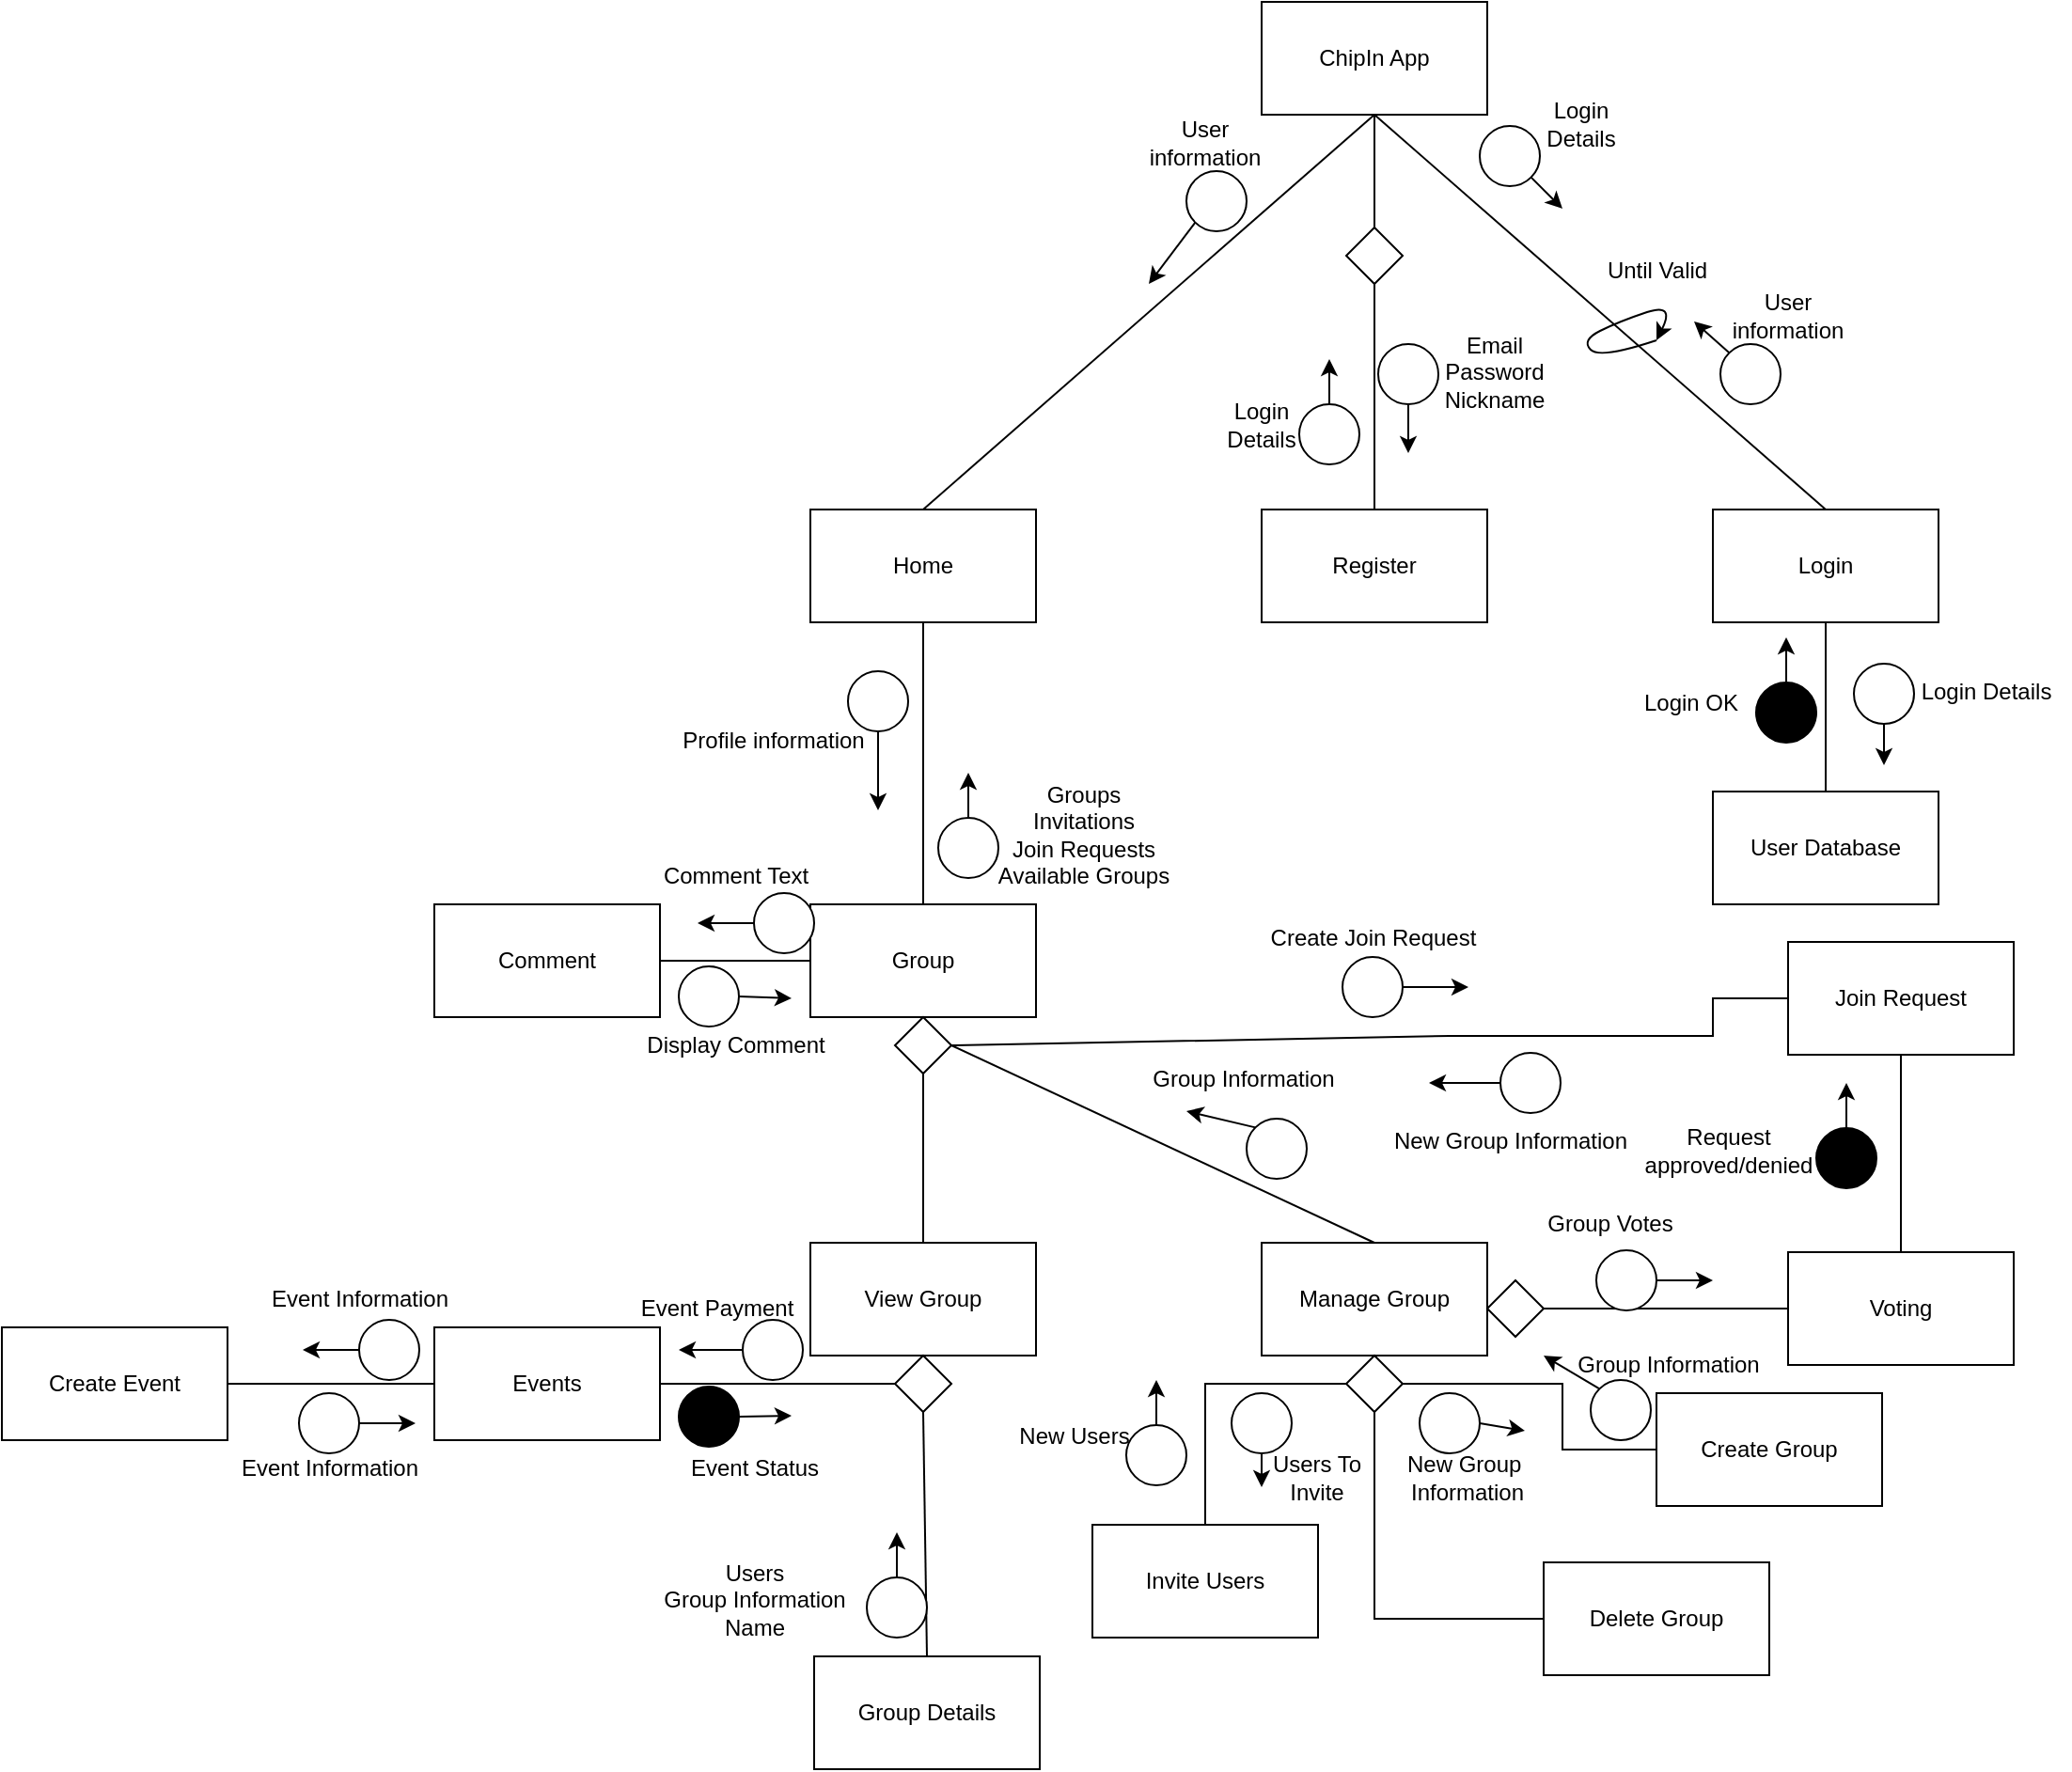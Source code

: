 <mxfile version="26.2.2">
  <diagram id="C5RBs43oDa-KdzZeNtuy" name="Page-1">
    <mxGraphModel dx="1671" dy="484" grid="1" gridSize="10" guides="1" tooltips="1" connect="1" arrows="1" fold="1" page="1" pageScale="1" pageWidth="827" pageHeight="1169" math="0" shadow="0">
      <root>
        <mxCell id="WIyWlLk6GJQsqaUBKTNV-0" />
        <mxCell id="WIyWlLk6GJQsqaUBKTNV-1" parent="WIyWlLk6GJQsqaUBKTNV-0" />
        <mxCell id="tvfoHct5TQzf9wkFo4pA-1" value="ChipIn App" style="rounded=0;whiteSpace=wrap;html=1;" parent="WIyWlLk6GJQsqaUBKTNV-1" vertex="1">
          <mxGeometry x="320" y="40" width="120" height="60" as="geometry" />
        </mxCell>
        <mxCell id="tvfoHct5TQzf9wkFo4pA-3" value="Home" style="rounded=0;whiteSpace=wrap;html=1;" parent="WIyWlLk6GJQsqaUBKTNV-1" vertex="1">
          <mxGeometry x="80" y="310" width="120" height="60" as="geometry" />
        </mxCell>
        <mxCell id="tvfoHct5TQzf9wkFo4pA-4" value="Login" style="rounded=0;whiteSpace=wrap;html=1;" parent="WIyWlLk6GJQsqaUBKTNV-1" vertex="1">
          <mxGeometry x="560" y="310" width="120" height="60" as="geometry" />
        </mxCell>
        <mxCell id="tvfoHct5TQzf9wkFo4pA-8" value="" style="endArrow=none;html=1;rounded=0;entryX=0.5;entryY=1;entryDx=0;entryDy=0;exitX=0.5;exitY=0;exitDx=0;exitDy=0;" parent="WIyWlLk6GJQsqaUBKTNV-1" source="tvfoHct5TQzf9wkFo4pA-30" target="tvfoHct5TQzf9wkFo4pA-1" edge="1">
          <mxGeometry width="50" height="50" relative="1" as="geometry">
            <mxPoint x="350" y="350" as="sourcePoint" />
            <mxPoint x="380.0" y="130" as="targetPoint" />
          </mxGeometry>
        </mxCell>
        <mxCell id="tvfoHct5TQzf9wkFo4pA-9" value="" style="endArrow=none;html=1;rounded=0;exitX=0.5;exitY=0;exitDx=0;exitDy=0;entryX=0.5;entryY=1;entryDx=0;entryDy=0;" parent="WIyWlLk6GJQsqaUBKTNV-1" source="tvfoHct5TQzf9wkFo4pA-3" target="tvfoHct5TQzf9wkFo4pA-1" edge="1">
          <mxGeometry width="50" height="50" relative="1" as="geometry">
            <mxPoint x="320" y="160" as="sourcePoint" />
            <mxPoint x="365.0" y="115" as="targetPoint" />
          </mxGeometry>
        </mxCell>
        <mxCell id="tvfoHct5TQzf9wkFo4pA-11" value="" style="endArrow=none;html=1;rounded=0;exitX=0.5;exitY=0;exitDx=0;exitDy=0;" parent="WIyWlLk6GJQsqaUBKTNV-1" source="tvfoHct5TQzf9wkFo4pA-4" edge="1">
          <mxGeometry width="50" height="50" relative="1" as="geometry">
            <mxPoint x="350" y="220" as="sourcePoint" />
            <mxPoint x="380" y="100" as="targetPoint" />
          </mxGeometry>
        </mxCell>
        <mxCell id="tvfoHct5TQzf9wkFo4pA-13" value="" style="shape=flexArrow;endArrow=classic;html=1;rounded=0;" parent="WIyWlLk6GJQsqaUBKTNV-1" target="tvfoHct5TQzf9wkFo4pA-2" edge="1">
          <mxGeometry width="50" height="50" relative="1" as="geometry">
            <mxPoint x="350" y="350" as="sourcePoint" />
            <mxPoint x="400" y="300" as="targetPoint" />
          </mxGeometry>
        </mxCell>
        <mxCell id="tvfoHct5TQzf9wkFo4pA-2" value="Register" style="rounded=0;whiteSpace=wrap;html=1;" parent="WIyWlLk6GJQsqaUBKTNV-1" vertex="1">
          <mxGeometry x="320" y="310" width="120" height="60" as="geometry" />
        </mxCell>
        <mxCell id="tvfoHct5TQzf9wkFo4pA-15" value="Login Details" style="text;html=1;align=center;verticalAlign=middle;whiteSpace=wrap;rounded=0;" parent="WIyWlLk6GJQsqaUBKTNV-1" vertex="1">
          <mxGeometry x="460" y="90" width="60" height="30" as="geometry" />
        </mxCell>
        <mxCell id="tvfoHct5TQzf9wkFo4pA-18" value="User information" style="text;html=1;align=center;verticalAlign=middle;whiteSpace=wrap;rounded=0;" parent="WIyWlLk6GJQsqaUBKTNV-1" vertex="1">
          <mxGeometry x="570" y="192" width="60" height="30" as="geometry" />
        </mxCell>
        <mxCell id="tvfoHct5TQzf9wkFo4pA-23" value="Email&lt;div&gt;Password&lt;/div&gt;&lt;div&gt;Nickname&lt;/div&gt;" style="text;html=1;align=center;verticalAlign=middle;whiteSpace=wrap;rounded=0;" parent="WIyWlLk6GJQsqaUBKTNV-1" vertex="1">
          <mxGeometry x="414" y="222" width="60" height="30" as="geometry" />
        </mxCell>
        <mxCell id="tvfoHct5TQzf9wkFo4pA-27" value="Login Details" style="text;html=1;align=center;verticalAlign=middle;whiteSpace=wrap;rounded=0;" parent="WIyWlLk6GJQsqaUBKTNV-1" vertex="1">
          <mxGeometry x="290" y="250" width="60" height="30" as="geometry" />
        </mxCell>
        <mxCell id="tvfoHct5TQzf9wkFo4pA-31" value="" style="endArrow=none;html=1;rounded=0;entryX=0.5;entryY=1;entryDx=0;entryDy=0;exitX=0.5;exitY=0;exitDx=0;exitDy=0;" parent="WIyWlLk6GJQsqaUBKTNV-1" source="tvfoHct5TQzf9wkFo4pA-2" target="tvfoHct5TQzf9wkFo4pA-30" edge="1">
          <mxGeometry width="50" height="50" relative="1" as="geometry">
            <mxPoint x="380" y="310" as="sourcePoint" />
            <mxPoint x="380" y="130" as="targetPoint" />
          </mxGeometry>
        </mxCell>
        <mxCell id="tvfoHct5TQzf9wkFo4pA-30" value="" style="rhombus;whiteSpace=wrap;html=1;" parent="WIyWlLk6GJQsqaUBKTNV-1" vertex="1">
          <mxGeometry x="365" y="160" width="30" height="30" as="geometry" />
        </mxCell>
        <mxCell id="tvfoHct5TQzf9wkFo4pA-38" value="User information" style="text;html=1;align=center;verticalAlign=middle;whiteSpace=wrap;rounded=0;" parent="WIyWlLk6GJQsqaUBKTNV-1" vertex="1">
          <mxGeometry x="260" y="100" width="60" height="30" as="geometry" />
        </mxCell>
        <mxCell id="tvfoHct5TQzf9wkFo4pA-44" value="Group" style="rounded=0;whiteSpace=wrap;html=1;" parent="WIyWlLk6GJQsqaUBKTNV-1" vertex="1">
          <mxGeometry x="80" y="520" width="120" height="60" as="geometry" />
        </mxCell>
        <mxCell id="tvfoHct5TQzf9wkFo4pA-45" value="" style="endArrow=none;html=1;rounded=0;entryX=0.5;entryY=1;entryDx=0;entryDy=0;exitX=0.5;exitY=0;exitDx=0;exitDy=0;" parent="WIyWlLk6GJQsqaUBKTNV-1" source="tvfoHct5TQzf9wkFo4pA-44" target="tvfoHct5TQzf9wkFo4pA-3" edge="1">
          <mxGeometry width="50" height="50" relative="1" as="geometry">
            <mxPoint x="150" y="450" as="sourcePoint" />
            <mxPoint x="200" y="400" as="targetPoint" />
          </mxGeometry>
        </mxCell>
        <mxCell id="tvfoHct5TQzf9wkFo4pA-48" value="" style="rhombus;whiteSpace=wrap;html=1;" parent="WIyWlLk6GJQsqaUBKTNV-1" vertex="1">
          <mxGeometry x="125" y="580" width="30" height="30" as="geometry" />
        </mxCell>
        <mxCell id="tvfoHct5TQzf9wkFo4pA-50" value="View Group" style="rounded=0;whiteSpace=wrap;html=1;" parent="WIyWlLk6GJQsqaUBKTNV-1" vertex="1">
          <mxGeometry x="80" y="700" width="120" height="60" as="geometry" />
        </mxCell>
        <mxCell id="tvfoHct5TQzf9wkFo4pA-51" value="Manage Group" style="rounded=0;whiteSpace=wrap;html=1;" parent="WIyWlLk6GJQsqaUBKTNV-1" vertex="1">
          <mxGeometry x="320" y="700" width="120" height="60" as="geometry" />
        </mxCell>
        <mxCell id="tvfoHct5TQzf9wkFo4pA-54" value="" style="endArrow=none;html=1;rounded=0;exitX=0.5;exitY=0;exitDx=0;exitDy=0;entryX=0.5;entryY=1;entryDx=0;entryDy=0;" parent="WIyWlLk6GJQsqaUBKTNV-1" source="tvfoHct5TQzf9wkFo4pA-50" target="tvfoHct5TQzf9wkFo4pA-48" edge="1">
          <mxGeometry width="50" height="50" relative="1" as="geometry">
            <mxPoint x="140" y="640" as="sourcePoint" />
            <mxPoint x="190" y="590" as="targetPoint" />
          </mxGeometry>
        </mxCell>
        <mxCell id="tvfoHct5TQzf9wkFo4pA-55" value="" style="endArrow=none;html=1;rounded=0;entryX=1;entryY=0.5;entryDx=0;entryDy=0;exitX=0.5;exitY=0;exitDx=0;exitDy=0;" parent="WIyWlLk6GJQsqaUBKTNV-1" source="tvfoHct5TQzf9wkFo4pA-51" target="tvfoHct5TQzf9wkFo4pA-48" edge="1">
          <mxGeometry width="50" height="50" relative="1" as="geometry">
            <mxPoint x="140" y="640" as="sourcePoint" />
            <mxPoint x="190" y="590" as="targetPoint" />
          </mxGeometry>
        </mxCell>
        <mxCell id="tvfoHct5TQzf9wkFo4pA-57" value="Groups&lt;div&gt;Invitations&lt;/div&gt;&lt;div&gt;Join Requests&lt;/div&gt;&lt;div&gt;Available Groups&lt;/div&gt;" style="text;html=1;align=center;verticalAlign=middle;resizable=0;points=[];autosize=1;strokeColor=none;fillColor=none;" parent="WIyWlLk6GJQsqaUBKTNV-1" vertex="1">
          <mxGeometry x="170" y="448" width="110" height="70" as="geometry" />
        </mxCell>
        <mxCell id="tvfoHct5TQzf9wkFo4pA-62" value="Create Group" style="rounded=0;whiteSpace=wrap;html=1;" parent="WIyWlLk6GJQsqaUBKTNV-1" vertex="1">
          <mxGeometry x="530" y="780" width="120" height="60" as="geometry" />
        </mxCell>
        <mxCell id="tvfoHct5TQzf9wkFo4pA-63" value="Delete Group" style="rounded=0;whiteSpace=wrap;html=1;" parent="WIyWlLk6GJQsqaUBKTNV-1" vertex="1">
          <mxGeometry x="470" y="870" width="120" height="60" as="geometry" />
        </mxCell>
        <mxCell id="tvfoHct5TQzf9wkFo4pA-64" value="Invite Users" style="rounded=0;whiteSpace=wrap;html=1;" parent="WIyWlLk6GJQsqaUBKTNV-1" vertex="1">
          <mxGeometry x="230" y="850" width="120" height="60" as="geometry" />
        </mxCell>
        <mxCell id="tvfoHct5TQzf9wkFo4pA-65" value="Comment" style="rounded=0;whiteSpace=wrap;html=1;" parent="WIyWlLk6GJQsqaUBKTNV-1" vertex="1">
          <mxGeometry x="-120" y="520" width="120" height="60" as="geometry" />
        </mxCell>
        <mxCell id="tvfoHct5TQzf9wkFo4pA-68" value="Voting" style="rounded=0;whiteSpace=wrap;html=1;" parent="WIyWlLk6GJQsqaUBKTNV-1" vertex="1">
          <mxGeometry x="600" y="705" width="120" height="60" as="geometry" />
        </mxCell>
        <mxCell id="tvfoHct5TQzf9wkFo4pA-69" value="Group Details" style="rounded=0;whiteSpace=wrap;html=1;" parent="WIyWlLk6GJQsqaUBKTNV-1" vertex="1">
          <mxGeometry x="82" y="920" width="120" height="60" as="geometry" />
        </mxCell>
        <mxCell id="tvfoHct5TQzf9wkFo4pA-70" value="Events" style="rounded=0;whiteSpace=wrap;html=1;" parent="WIyWlLk6GJQsqaUBKTNV-1" vertex="1">
          <mxGeometry x="-120" y="745" width="120" height="60" as="geometry" />
        </mxCell>
        <mxCell id="Fek2azRSV1eUyivH0pc1-0" value="" style="endArrow=none;html=1;rounded=0;exitX=1;exitY=0.5;exitDx=0;exitDy=0;entryX=0;entryY=0.5;entryDx=0;entryDy=0;" parent="WIyWlLk6GJQsqaUBKTNV-1" source="tvfoHct5TQzf9wkFo4pA-48" target="zTGe3XEV8bqe7cWvtpCv-4" edge="1">
          <mxGeometry width="50" height="50" relative="1" as="geometry">
            <mxPoint x="300" y="630" as="sourcePoint" />
            <mxPoint x="320" y="595.0" as="targetPoint" />
            <Array as="points">
              <mxPoint x="420" y="590" />
              <mxPoint x="560" y="590" />
              <mxPoint x="560" y="570" />
            </Array>
          </mxGeometry>
        </mxCell>
        <mxCell id="Fek2azRSV1eUyivH0pc1-2" value="" style="rhombus;whiteSpace=wrap;html=1;" parent="WIyWlLk6GJQsqaUBKTNV-1" vertex="1">
          <mxGeometry x="125" y="760" width="30" height="30" as="geometry" />
        </mxCell>
        <mxCell id="Fek2azRSV1eUyivH0pc1-3" value="" style="endArrow=none;html=1;rounded=0;exitX=0;exitY=0.5;exitDx=0;exitDy=0;entryX=1;entryY=0.5;entryDx=0;entryDy=0;" parent="WIyWlLk6GJQsqaUBKTNV-1" source="Fek2azRSV1eUyivH0pc1-2" target="tvfoHct5TQzf9wkFo4pA-70" edge="1">
          <mxGeometry width="50" height="50" relative="1" as="geometry">
            <mxPoint x="190" y="780" as="sourcePoint" />
            <mxPoint x="240" y="730" as="targetPoint" />
          </mxGeometry>
        </mxCell>
        <mxCell id="Fek2azRSV1eUyivH0pc1-4" value="" style="endArrow=none;html=1;rounded=0;exitX=0.5;exitY=1;exitDx=0;exitDy=0;entryX=0.5;entryY=0;entryDx=0;entryDy=0;" parent="WIyWlLk6GJQsqaUBKTNV-1" source="Fek2azRSV1eUyivH0pc1-2" target="tvfoHct5TQzf9wkFo4pA-69" edge="1">
          <mxGeometry width="50" height="50" relative="1" as="geometry">
            <mxPoint x="330" y="820" as="sourcePoint" />
            <mxPoint x="380" y="770" as="targetPoint" />
          </mxGeometry>
        </mxCell>
        <mxCell id="Fek2azRSV1eUyivH0pc1-5" value="" style="rhombus;whiteSpace=wrap;html=1;" parent="WIyWlLk6GJQsqaUBKTNV-1" vertex="1">
          <mxGeometry x="365" y="760" width="30" height="30" as="geometry" />
        </mxCell>
        <mxCell id="Fek2azRSV1eUyivH0pc1-6" value="" style="endArrow=none;html=1;rounded=0;exitX=1;exitY=0.5;exitDx=0;exitDy=0;entryX=0;entryY=0.5;entryDx=0;entryDy=0;" parent="WIyWlLk6GJQsqaUBKTNV-1" source="Fek2azRSV1eUyivH0pc1-5" target="tvfoHct5TQzf9wkFo4pA-62" edge="1">
          <mxGeometry width="50" height="50" relative="1" as="geometry">
            <mxPoint x="330" y="800" as="sourcePoint" />
            <mxPoint x="380" y="750" as="targetPoint" />
            <Array as="points">
              <mxPoint x="480" y="775" />
              <mxPoint x="480" y="810" />
            </Array>
          </mxGeometry>
        </mxCell>
        <mxCell id="zTGe3XEV8bqe7cWvtpCv-0" value="" style="rhombus;whiteSpace=wrap;html=1;" parent="WIyWlLk6GJQsqaUBKTNV-1" vertex="1">
          <mxGeometry x="440" y="720" width="30" height="30" as="geometry" />
        </mxCell>
        <mxCell id="zTGe3XEV8bqe7cWvtpCv-1" value="" style="endArrow=none;html=1;rounded=0;entryX=0;entryY=0.5;entryDx=0;entryDy=0;exitX=1;exitY=0.5;exitDx=0;exitDy=0;" parent="WIyWlLk6GJQsqaUBKTNV-1" source="zTGe3XEV8bqe7cWvtpCv-0" target="tvfoHct5TQzf9wkFo4pA-68" edge="1">
          <mxGeometry width="50" height="50" relative="1" as="geometry">
            <mxPoint x="440" y="790" as="sourcePoint" />
            <mxPoint x="490" y="740" as="targetPoint" />
          </mxGeometry>
        </mxCell>
        <mxCell id="zTGe3XEV8bqe7cWvtpCv-2" value="" style="endArrow=none;html=1;rounded=0;exitX=0.5;exitY=1;exitDx=0;exitDy=0;entryX=0;entryY=0.5;entryDx=0;entryDy=0;" parent="WIyWlLk6GJQsqaUBKTNV-1" source="Fek2azRSV1eUyivH0pc1-5" target="tvfoHct5TQzf9wkFo4pA-63" edge="1">
          <mxGeometry width="50" height="50" relative="1" as="geometry">
            <mxPoint x="430" y="870" as="sourcePoint" />
            <mxPoint x="480" y="820" as="targetPoint" />
            <Array as="points">
              <mxPoint x="380" y="830" />
              <mxPoint x="380" y="900" />
              <mxPoint x="450" y="900" />
            </Array>
          </mxGeometry>
        </mxCell>
        <mxCell id="zTGe3XEV8bqe7cWvtpCv-3" value="" style="endArrow=none;html=1;rounded=0;exitX=0.5;exitY=0;exitDx=0;exitDy=0;entryX=0;entryY=0.5;entryDx=0;entryDy=0;" parent="WIyWlLk6GJQsqaUBKTNV-1" source="tvfoHct5TQzf9wkFo4pA-64" target="Fek2azRSV1eUyivH0pc1-5" edge="1">
          <mxGeometry width="50" height="50" relative="1" as="geometry">
            <mxPoint x="430" y="870" as="sourcePoint" />
            <mxPoint x="480" y="820" as="targetPoint" />
            <Array as="points">
              <mxPoint x="290" y="775" />
            </Array>
          </mxGeometry>
        </mxCell>
        <mxCell id="zTGe3XEV8bqe7cWvtpCv-4" value="Join Request" style="rounded=0;whiteSpace=wrap;html=1;" parent="WIyWlLk6GJQsqaUBKTNV-1" vertex="1">
          <mxGeometry x="600" y="540" width="120" height="60" as="geometry" />
        </mxCell>
        <mxCell id="zTGe3XEV8bqe7cWvtpCv-6" value="" style="endArrow=none;html=1;rounded=0;exitX=0.5;exitY=0;exitDx=0;exitDy=0;entryX=0.5;entryY=1;entryDx=0;entryDy=0;" parent="WIyWlLk6GJQsqaUBKTNV-1" source="tvfoHct5TQzf9wkFo4pA-68" target="zTGe3XEV8bqe7cWvtpCv-4" edge="1">
          <mxGeometry width="50" height="50" relative="1" as="geometry">
            <mxPoint x="450" y="690" as="sourcePoint" />
            <mxPoint x="500" y="640" as="targetPoint" />
          </mxGeometry>
        </mxCell>
        <mxCell id="cRhvftX6fYiywen2YFgO-2" value="Profile information" style="text;html=1;align=center;verticalAlign=middle;resizable=0;points=[];autosize=1;strokeColor=none;fillColor=none;" parent="WIyWlLk6GJQsqaUBKTNV-1" vertex="1">
          <mxGeometry y="418" width="120" height="30" as="geometry" />
        </mxCell>
        <mxCell id="cRhvftX6fYiywen2YFgO-3" value="" style="curved=1;endArrow=classic;html=1;rounded=0;" parent="WIyWlLk6GJQsqaUBKTNV-1" edge="1">
          <mxGeometry width="50" height="50" relative="1" as="geometry">
            <mxPoint x="530" y="220" as="sourcePoint" />
            <mxPoint x="530" y="220" as="targetPoint" />
            <Array as="points">
              <mxPoint x="500" y="230" />
              <mxPoint x="490" y="220" />
              <mxPoint x="510" y="210" />
              <mxPoint x="540" y="200" />
            </Array>
          </mxGeometry>
        </mxCell>
        <mxCell id="cRhvftX6fYiywen2YFgO-4" value="Until Valid" style="text;html=1;align=center;verticalAlign=middle;resizable=0;points=[];autosize=1;strokeColor=none;fillColor=none;" parent="WIyWlLk6GJQsqaUBKTNV-1" vertex="1">
          <mxGeometry x="490" y="168" width="80" height="30" as="geometry" />
        </mxCell>
        <mxCell id="cRhvftX6fYiywen2YFgO-5" value="User Database" style="rounded=0;whiteSpace=wrap;html=1;" parent="WIyWlLk6GJQsqaUBKTNV-1" vertex="1">
          <mxGeometry x="560" y="460" width="120" height="60" as="geometry" />
        </mxCell>
        <mxCell id="cRhvftX6fYiywen2YFgO-6" value="" style="endArrow=none;html=1;rounded=0;entryX=0.5;entryY=1;entryDx=0;entryDy=0;exitX=0.5;exitY=0;exitDx=0;exitDy=0;" parent="WIyWlLk6GJQsqaUBKTNV-1" source="cRhvftX6fYiywen2YFgO-5" target="tvfoHct5TQzf9wkFo4pA-4" edge="1">
          <mxGeometry width="50" height="50" relative="1" as="geometry">
            <mxPoint x="580" y="440" as="sourcePoint" />
            <mxPoint x="630" y="390" as="targetPoint" />
          </mxGeometry>
        </mxCell>
        <mxCell id="cRhvftX6fYiywen2YFgO-10" value="Login OK" style="text;html=1;align=center;verticalAlign=middle;resizable=0;points=[];autosize=1;strokeColor=none;fillColor=none;" parent="WIyWlLk6GJQsqaUBKTNV-1" vertex="1">
          <mxGeometry x="513" y="398" width="70" height="30" as="geometry" />
        </mxCell>
        <mxCell id="wSR95HBqM4Fof1jPr27w-0" value="" style="endArrow=none;html=1;rounded=0;exitX=1;exitY=0.5;exitDx=0;exitDy=0;entryX=0;entryY=0.5;entryDx=0;entryDy=0;" edge="1" parent="WIyWlLk6GJQsqaUBKTNV-1" source="tvfoHct5TQzf9wkFo4pA-65" target="tvfoHct5TQzf9wkFo4pA-44">
          <mxGeometry width="50" height="50" relative="1" as="geometry">
            <mxPoint x="230" y="650" as="sourcePoint" />
            <mxPoint x="280" y="600" as="targetPoint" />
          </mxGeometry>
        </mxCell>
        <mxCell id="wSR95HBqM4Fof1jPr27w-2" value="Comment Text" style="text;html=1;align=center;verticalAlign=middle;resizable=0;points=[];autosize=1;strokeColor=none;fillColor=none;" vertex="1" parent="WIyWlLk6GJQsqaUBKTNV-1">
          <mxGeometry x="-10" y="490" width="100" height="30" as="geometry" />
        </mxCell>
        <mxCell id="wSR95HBqM4Fof1jPr27w-4" value="Display Comment" style="text;html=1;align=center;verticalAlign=middle;resizable=0;points=[];autosize=1;strokeColor=none;fillColor=none;" vertex="1" parent="WIyWlLk6GJQsqaUBKTNV-1">
          <mxGeometry x="-20" y="580" width="120" height="30" as="geometry" />
        </mxCell>
        <mxCell id="wSR95HBqM4Fof1jPr27w-19" value="Group Votes" style="text;html=1;align=center;verticalAlign=middle;resizable=0;points=[];autosize=1;strokeColor=none;fillColor=none;" vertex="1" parent="WIyWlLk6GJQsqaUBKTNV-1">
          <mxGeometry x="460" y="675" width="90" height="30" as="geometry" />
        </mxCell>
        <mxCell id="wSR95HBqM4Fof1jPr27w-21" value="Request&lt;div&gt;approved/denied&lt;/div&gt;" style="text;html=1;align=center;verticalAlign=middle;resizable=0;points=[];autosize=1;strokeColor=none;fillColor=none;" vertex="1" parent="WIyWlLk6GJQsqaUBKTNV-1">
          <mxGeometry x="513" y="631" width="110" height="40" as="geometry" />
        </mxCell>
        <mxCell id="wSR95HBqM4Fof1jPr27w-49" value="" style="ellipse;whiteSpace=wrap;html=1;aspect=fixed;" vertex="1" parent="WIyWlLk6GJQsqaUBKTNV-1">
          <mxGeometry x="635" y="392" width="32" height="32" as="geometry" />
        </mxCell>
        <mxCell id="wSR95HBqM4Fof1jPr27w-50" value="" style="endArrow=classic;html=1;rounded=0;exitX=0.5;exitY=1;exitDx=0;exitDy=0;" edge="1" parent="WIyWlLk6GJQsqaUBKTNV-1" source="wSR95HBqM4Fof1jPr27w-49">
          <mxGeometry width="50" height="50" relative="1" as="geometry">
            <mxPoint x="651" y="426" as="sourcePoint" />
            <mxPoint x="651" y="446" as="targetPoint" />
          </mxGeometry>
        </mxCell>
        <mxCell id="wSR95HBqM4Fof1jPr27w-51" value="Login Details" style="text;html=1;align=center;verticalAlign=middle;resizable=0;points=[];autosize=1;strokeColor=none;fillColor=none;" vertex="1" parent="WIyWlLk6GJQsqaUBKTNV-1">
          <mxGeometry x="660" y="392" width="90" height="30" as="geometry" />
        </mxCell>
        <mxCell id="wSR95HBqM4Fof1jPr27w-52" value="" style="ellipse;whiteSpace=wrap;html=1;aspect=fixed;fillColor=#000000;" vertex="1" parent="WIyWlLk6GJQsqaUBKTNV-1">
          <mxGeometry x="583" y="402" width="32" height="32" as="geometry" />
        </mxCell>
        <mxCell id="wSR95HBqM4Fof1jPr27w-53" value="" style="endArrow=classic;html=1;rounded=0;exitX=0.5;exitY=0;exitDx=0;exitDy=0;" edge="1" parent="WIyWlLk6GJQsqaUBKTNV-1" source="wSR95HBqM4Fof1jPr27w-52">
          <mxGeometry width="50" height="50" relative="1" as="geometry">
            <mxPoint x="590" y="428" as="sourcePoint" />
            <mxPoint x="599" y="378" as="targetPoint" />
          </mxGeometry>
        </mxCell>
        <mxCell id="wSR95HBqM4Fof1jPr27w-54" value="" style="ellipse;whiteSpace=wrap;html=1;aspect=fixed;direction=east;" vertex="1" parent="WIyWlLk6GJQsqaUBKTNV-1">
          <mxGeometry x="564" y="222" width="32" height="32" as="geometry" />
        </mxCell>
        <mxCell id="wSR95HBqM4Fof1jPr27w-55" value="" style="endArrow=classic;html=1;rounded=0;exitX=0;exitY=0;exitDx=0;exitDy=0;" edge="1" parent="WIyWlLk6GJQsqaUBKTNV-1" source="wSR95HBqM4Fof1jPr27w-54">
          <mxGeometry width="50" height="50" relative="1" as="geometry">
            <mxPoint x="571" y="248" as="sourcePoint" />
            <mxPoint x="550" y="210" as="targetPoint" />
          </mxGeometry>
        </mxCell>
        <mxCell id="wSR95HBqM4Fof1jPr27w-56" value="" style="ellipse;whiteSpace=wrap;html=1;aspect=fixed;" vertex="1" parent="WIyWlLk6GJQsqaUBKTNV-1">
          <mxGeometry x="436" y="106" width="32" height="32" as="geometry" />
        </mxCell>
        <mxCell id="wSR95HBqM4Fof1jPr27w-57" value="" style="endArrow=classic;html=1;rounded=0;exitX=1;exitY=1;exitDx=0;exitDy=0;" edge="1" parent="WIyWlLk6GJQsqaUBKTNV-1" source="wSR95HBqM4Fof1jPr27w-56">
          <mxGeometry width="50" height="50" relative="1" as="geometry">
            <mxPoint x="475" y="162" as="sourcePoint" />
            <mxPoint x="480" y="150" as="targetPoint" />
          </mxGeometry>
        </mxCell>
        <mxCell id="wSR95HBqM4Fof1jPr27w-62" value="" style="ellipse;whiteSpace=wrap;html=1;aspect=fixed;" vertex="1" parent="WIyWlLk6GJQsqaUBKTNV-1">
          <mxGeometry x="382" y="222" width="32" height="32" as="geometry" />
        </mxCell>
        <mxCell id="wSR95HBqM4Fof1jPr27w-63" value="" style="endArrow=classic;html=1;rounded=0;exitX=0.5;exitY=1;exitDx=0;exitDy=0;" edge="1" parent="WIyWlLk6GJQsqaUBKTNV-1" source="wSR95HBqM4Fof1jPr27w-62">
          <mxGeometry width="50" height="50" relative="1" as="geometry">
            <mxPoint x="389" y="248" as="sourcePoint" />
            <mxPoint x="398" y="280" as="targetPoint" />
          </mxGeometry>
        </mxCell>
        <mxCell id="wSR95HBqM4Fof1jPr27w-64" value="" style="ellipse;whiteSpace=wrap;html=1;aspect=fixed;" vertex="1" parent="WIyWlLk6GJQsqaUBKTNV-1">
          <mxGeometry x="340" y="254" width="32" height="32" as="geometry" />
        </mxCell>
        <mxCell id="wSR95HBqM4Fof1jPr27w-65" value="" style="endArrow=classic;html=1;rounded=0;exitX=0.5;exitY=0;exitDx=0;exitDy=0;" edge="1" parent="WIyWlLk6GJQsqaUBKTNV-1" source="wSR95HBqM4Fof1jPr27w-64">
          <mxGeometry width="50" height="50" relative="1" as="geometry">
            <mxPoint x="347" y="280" as="sourcePoint" />
            <mxPoint x="356" y="230" as="targetPoint" />
          </mxGeometry>
        </mxCell>
        <mxCell id="wSR95HBqM4Fof1jPr27w-66" value="" style="ellipse;whiteSpace=wrap;html=1;aspect=fixed;" vertex="1" parent="WIyWlLk6GJQsqaUBKTNV-1">
          <mxGeometry x="280" y="130" width="32" height="32" as="geometry" />
        </mxCell>
        <mxCell id="wSR95HBqM4Fof1jPr27w-67" value="" style="endArrow=classic;html=1;rounded=0;exitX=0;exitY=1;exitDx=0;exitDy=0;" edge="1" parent="WIyWlLk6GJQsqaUBKTNV-1" source="wSR95HBqM4Fof1jPr27w-66">
          <mxGeometry width="50" height="50" relative="1" as="geometry">
            <mxPoint x="287" y="156" as="sourcePoint" />
            <mxPoint x="260" y="190" as="targetPoint" />
          </mxGeometry>
        </mxCell>
        <mxCell id="wSR95HBqM4Fof1jPr27w-70" value="" style="ellipse;whiteSpace=wrap;html=1;aspect=fixed;" vertex="1" parent="WIyWlLk6GJQsqaUBKTNV-1">
          <mxGeometry x="148" y="474" width="32" height="32" as="geometry" />
        </mxCell>
        <mxCell id="wSR95HBqM4Fof1jPr27w-71" value="" style="endArrow=classic;html=1;rounded=0;exitX=0.5;exitY=0;exitDx=0;exitDy=0;" edge="1" parent="WIyWlLk6GJQsqaUBKTNV-1" source="wSR95HBqM4Fof1jPr27w-70">
          <mxGeometry width="50" height="50" relative="1" as="geometry">
            <mxPoint x="155" y="500" as="sourcePoint" />
            <mxPoint x="164" y="450" as="targetPoint" />
          </mxGeometry>
        </mxCell>
        <mxCell id="wSR95HBqM4Fof1jPr27w-72" value="" style="ellipse;whiteSpace=wrap;html=1;aspect=fixed;" vertex="1" parent="WIyWlLk6GJQsqaUBKTNV-1">
          <mxGeometry x="100" y="396" width="32" height="32" as="geometry" />
        </mxCell>
        <mxCell id="wSR95HBqM4Fof1jPr27w-73" value="" style="endArrow=classic;html=1;rounded=0;exitX=0.5;exitY=1;exitDx=0;exitDy=0;" edge="1" parent="WIyWlLk6GJQsqaUBKTNV-1" source="wSR95HBqM4Fof1jPr27w-72">
          <mxGeometry width="50" height="50" relative="1" as="geometry">
            <mxPoint x="107" y="422" as="sourcePoint" />
            <mxPoint x="116" y="470" as="targetPoint" />
          </mxGeometry>
        </mxCell>
        <mxCell id="wSR95HBqM4Fof1jPr27w-74" value="" style="ellipse;whiteSpace=wrap;html=1;aspect=fixed;" vertex="1" parent="WIyWlLk6GJQsqaUBKTNV-1">
          <mxGeometry x="50" y="514" width="32" height="32" as="geometry" />
        </mxCell>
        <mxCell id="wSR95HBqM4Fof1jPr27w-75" value="" style="endArrow=classic;html=1;rounded=0;exitX=0;exitY=0.5;exitDx=0;exitDy=0;" edge="1" parent="WIyWlLk6GJQsqaUBKTNV-1" source="wSR95HBqM4Fof1jPr27w-74">
          <mxGeometry width="50" height="50" relative="1" as="geometry">
            <mxPoint x="57" y="540" as="sourcePoint" />
            <mxPoint x="20" y="530" as="targetPoint" />
          </mxGeometry>
        </mxCell>
        <mxCell id="wSR95HBqM4Fof1jPr27w-76" value="" style="ellipse;whiteSpace=wrap;html=1;aspect=fixed;" vertex="1" parent="WIyWlLk6GJQsqaUBKTNV-1">
          <mxGeometry x="10" y="553" width="32" height="32" as="geometry" />
        </mxCell>
        <mxCell id="wSR95HBqM4Fof1jPr27w-77" value="" style="endArrow=classic;html=1;rounded=0;exitX=1;exitY=0.5;exitDx=0;exitDy=0;" edge="1" parent="WIyWlLk6GJQsqaUBKTNV-1" source="wSR95HBqM4Fof1jPr27w-76">
          <mxGeometry width="50" height="50" relative="1" as="geometry">
            <mxPoint x="17" y="579" as="sourcePoint" />
            <mxPoint x="70" y="570" as="targetPoint" />
          </mxGeometry>
        </mxCell>
        <mxCell id="wSR95HBqM4Fof1jPr27w-78" value="" style="ellipse;whiteSpace=wrap;html=1;aspect=fixed;" vertex="1" parent="WIyWlLk6GJQsqaUBKTNV-1">
          <mxGeometry x="498" y="704" width="32" height="32" as="geometry" />
        </mxCell>
        <mxCell id="wSR95HBqM4Fof1jPr27w-79" value="" style="endArrow=classic;html=1;rounded=0;exitX=1;exitY=0.5;exitDx=0;exitDy=0;" edge="1" parent="WIyWlLk6GJQsqaUBKTNV-1" source="wSR95HBqM4Fof1jPr27w-78">
          <mxGeometry width="50" height="50" relative="1" as="geometry">
            <mxPoint x="505" y="730" as="sourcePoint" />
            <mxPoint x="560" y="720" as="targetPoint" />
          </mxGeometry>
        </mxCell>
        <mxCell id="wSR95HBqM4Fof1jPr27w-80" value="" style="ellipse;whiteSpace=wrap;html=1;aspect=fixed;fillColor=#000000;" vertex="1" parent="WIyWlLk6GJQsqaUBKTNV-1">
          <mxGeometry x="615" y="639" width="32" height="32" as="geometry" />
        </mxCell>
        <mxCell id="wSR95HBqM4Fof1jPr27w-81" value="" style="endArrow=classic;html=1;rounded=0;exitX=0.5;exitY=0;exitDx=0;exitDy=0;" edge="1" parent="WIyWlLk6GJQsqaUBKTNV-1" source="wSR95HBqM4Fof1jPr27w-80">
          <mxGeometry width="50" height="50" relative="1" as="geometry">
            <mxPoint x="622" y="665" as="sourcePoint" />
            <mxPoint x="631" y="615" as="targetPoint" />
          </mxGeometry>
        </mxCell>
        <mxCell id="wSR95HBqM4Fof1jPr27w-82" value="" style="ellipse;whiteSpace=wrap;html=1;aspect=fixed;" vertex="1" parent="WIyWlLk6GJQsqaUBKTNV-1">
          <mxGeometry x="363" y="548" width="32" height="32" as="geometry" />
        </mxCell>
        <mxCell id="wSR95HBqM4Fof1jPr27w-83" value="" style="endArrow=classic;html=1;rounded=0;exitX=1;exitY=0.5;exitDx=0;exitDy=0;" edge="1" parent="WIyWlLk6GJQsqaUBKTNV-1" source="wSR95HBqM4Fof1jPr27w-82">
          <mxGeometry width="50" height="50" relative="1" as="geometry">
            <mxPoint x="370" y="574" as="sourcePoint" />
            <mxPoint x="430" y="564" as="targetPoint" />
          </mxGeometry>
        </mxCell>
        <mxCell id="wSR95HBqM4Fof1jPr27w-85" value="Create Join Request" style="text;html=1;align=center;verticalAlign=middle;resizable=0;points=[];autosize=1;strokeColor=none;fillColor=none;" vertex="1" parent="WIyWlLk6GJQsqaUBKTNV-1">
          <mxGeometry x="314" y="523" width="130" height="30" as="geometry" />
        </mxCell>
        <mxCell id="wSR95HBqM4Fof1jPr27w-86" value="" style="ellipse;whiteSpace=wrap;html=1;aspect=fixed;" vertex="1" parent="WIyWlLk6GJQsqaUBKTNV-1">
          <mxGeometry x="447" y="599" width="32" height="32" as="geometry" />
        </mxCell>
        <mxCell id="wSR95HBqM4Fof1jPr27w-87" value="" style="endArrow=classic;html=1;rounded=0;exitX=0;exitY=0.5;exitDx=0;exitDy=0;" edge="1" parent="WIyWlLk6GJQsqaUBKTNV-1" source="wSR95HBqM4Fof1jPr27w-86">
          <mxGeometry width="50" height="50" relative="1" as="geometry">
            <mxPoint x="454" y="625" as="sourcePoint" />
            <mxPoint x="409" y="615" as="targetPoint" />
          </mxGeometry>
        </mxCell>
        <mxCell id="wSR95HBqM4Fof1jPr27w-89" value="New Group Information" style="text;html=1;align=center;verticalAlign=middle;resizable=0;points=[];autosize=1;strokeColor=none;fillColor=none;" vertex="1" parent="WIyWlLk6GJQsqaUBKTNV-1">
          <mxGeometry x="377" y="631" width="150" height="30" as="geometry" />
        </mxCell>
        <mxCell id="wSR95HBqM4Fof1jPr27w-90" value="" style="ellipse;whiteSpace=wrap;html=1;aspect=fixed;" vertex="1" parent="WIyWlLk6GJQsqaUBKTNV-1">
          <mxGeometry x="404" y="780" width="32" height="32" as="geometry" />
        </mxCell>
        <mxCell id="wSR95HBqM4Fof1jPr27w-91" value="" style="endArrow=classic;html=1;rounded=0;exitX=1;exitY=0.5;exitDx=0;exitDy=0;" edge="1" parent="WIyWlLk6GJQsqaUBKTNV-1" source="wSR95HBqM4Fof1jPr27w-90">
          <mxGeometry width="50" height="50" relative="1" as="geometry">
            <mxPoint x="422" y="834" as="sourcePoint" />
            <mxPoint x="460" y="800" as="targetPoint" />
          </mxGeometry>
        </mxCell>
        <mxCell id="wSR95HBqM4Fof1jPr27w-92" value="" style="ellipse;whiteSpace=wrap;html=1;aspect=fixed;" vertex="1" parent="WIyWlLk6GJQsqaUBKTNV-1">
          <mxGeometry x="495" y="773" width="32" height="32" as="geometry" />
        </mxCell>
        <mxCell id="wSR95HBqM4Fof1jPr27w-93" value="" style="endArrow=classic;html=1;rounded=0;exitX=0;exitY=0;exitDx=0;exitDy=0;" edge="1" parent="WIyWlLk6GJQsqaUBKTNV-1" source="wSR95HBqM4Fof1jPr27w-92">
          <mxGeometry width="50" height="50" relative="1" as="geometry">
            <mxPoint x="488" y="858" as="sourcePoint" />
            <mxPoint x="470" y="760" as="targetPoint" />
          </mxGeometry>
        </mxCell>
        <mxCell id="wSR95HBqM4Fof1jPr27w-94" value="New Group&amp;nbsp;&lt;div&gt;Information&lt;/div&gt;" style="text;html=1;align=center;verticalAlign=middle;resizable=0;points=[];autosize=1;strokeColor=none;fillColor=none;" vertex="1" parent="WIyWlLk6GJQsqaUBKTNV-1">
          <mxGeometry x="384" y="805" width="90" height="40" as="geometry" />
        </mxCell>
        <mxCell id="wSR95HBqM4Fof1jPr27w-95" value="Group Information" style="text;html=1;align=center;verticalAlign=middle;resizable=0;points=[];autosize=1;strokeColor=none;fillColor=none;" vertex="1" parent="WIyWlLk6GJQsqaUBKTNV-1">
          <mxGeometry x="476" y="750" width="120" height="30" as="geometry" />
        </mxCell>
        <mxCell id="wSR95HBqM4Fof1jPr27w-96" value="" style="ellipse;whiteSpace=wrap;html=1;aspect=fixed;" vertex="1" parent="WIyWlLk6GJQsqaUBKTNV-1">
          <mxGeometry x="312" y="634" width="32" height="32" as="geometry" />
        </mxCell>
        <mxCell id="wSR95HBqM4Fof1jPr27w-97" value="" style="endArrow=classic;html=1;rounded=0;exitX=0;exitY=0;exitDx=0;exitDy=0;" edge="1" parent="WIyWlLk6GJQsqaUBKTNV-1" source="wSR95HBqM4Fof1jPr27w-96">
          <mxGeometry width="50" height="50" relative="1" as="geometry">
            <mxPoint x="319" y="660" as="sourcePoint" />
            <mxPoint x="280" y="630" as="targetPoint" />
          </mxGeometry>
        </mxCell>
        <mxCell id="wSR95HBqM4Fof1jPr27w-98" value="Group Information" style="text;html=1;align=center;verticalAlign=middle;resizable=0;points=[];autosize=1;strokeColor=none;fillColor=none;" vertex="1" parent="WIyWlLk6GJQsqaUBKTNV-1">
          <mxGeometry x="250" y="598" width="120" height="30" as="geometry" />
        </mxCell>
        <mxCell id="wSR95HBqM4Fof1jPr27w-99" value="" style="ellipse;whiteSpace=wrap;html=1;aspect=fixed;" vertex="1" parent="WIyWlLk6GJQsqaUBKTNV-1">
          <mxGeometry x="304" y="780" width="32" height="32" as="geometry" />
        </mxCell>
        <mxCell id="wSR95HBqM4Fof1jPr27w-100" value="" style="endArrow=classic;html=1;rounded=0;exitX=0.5;exitY=1;exitDx=0;exitDy=0;" edge="1" parent="WIyWlLk6GJQsqaUBKTNV-1" source="wSR95HBqM4Fof1jPr27w-99">
          <mxGeometry width="50" height="50" relative="1" as="geometry">
            <mxPoint x="311" y="806" as="sourcePoint" />
            <mxPoint x="320" y="830" as="targetPoint" />
          </mxGeometry>
        </mxCell>
        <mxCell id="wSR95HBqM4Fof1jPr27w-101" value="Users To&lt;div&gt;Invite&lt;/div&gt;" style="text;html=1;align=center;verticalAlign=middle;resizable=0;points=[];autosize=1;strokeColor=none;fillColor=none;" vertex="1" parent="WIyWlLk6GJQsqaUBKTNV-1">
          <mxGeometry x="314" y="805" width="70" height="40" as="geometry" />
        </mxCell>
        <mxCell id="wSR95HBqM4Fof1jPr27w-102" value="" style="ellipse;whiteSpace=wrap;html=1;aspect=fixed;" vertex="1" parent="WIyWlLk6GJQsqaUBKTNV-1">
          <mxGeometry x="248" y="797" width="32" height="32" as="geometry" />
        </mxCell>
        <mxCell id="wSR95HBqM4Fof1jPr27w-103" value="" style="endArrow=classic;html=1;rounded=0;exitX=0.5;exitY=0;exitDx=0;exitDy=0;" edge="1" parent="WIyWlLk6GJQsqaUBKTNV-1" source="wSR95HBqM4Fof1jPr27w-102">
          <mxGeometry width="50" height="50" relative="1" as="geometry">
            <mxPoint x="255" y="823" as="sourcePoint" />
            <mxPoint x="264" y="773" as="targetPoint" />
          </mxGeometry>
        </mxCell>
        <mxCell id="wSR95HBqM4Fof1jPr27w-105" value="New Users" style="text;html=1;align=center;verticalAlign=middle;resizable=0;points=[];autosize=1;strokeColor=none;fillColor=none;" vertex="1" parent="WIyWlLk6GJQsqaUBKTNV-1">
          <mxGeometry x="180" y="788" width="80" height="30" as="geometry" />
        </mxCell>
        <mxCell id="wSR95HBqM4Fof1jPr27w-106" value="" style="ellipse;whiteSpace=wrap;html=1;aspect=fixed;" vertex="1" parent="WIyWlLk6GJQsqaUBKTNV-1">
          <mxGeometry x="44" y="741" width="32" height="32" as="geometry" />
        </mxCell>
        <mxCell id="wSR95HBqM4Fof1jPr27w-107" value="" style="endArrow=classic;html=1;rounded=0;exitX=0;exitY=0.5;exitDx=0;exitDy=0;" edge="1" parent="WIyWlLk6GJQsqaUBKTNV-1" source="wSR95HBqM4Fof1jPr27w-106">
          <mxGeometry width="50" height="50" relative="1" as="geometry">
            <mxPoint x="-63" y="879" as="sourcePoint" />
            <mxPoint x="10" y="757" as="targetPoint" />
          </mxGeometry>
        </mxCell>
        <mxCell id="wSR95HBqM4Fof1jPr27w-108" value="" style="ellipse;whiteSpace=wrap;html=1;aspect=fixed;" vertex="1" parent="WIyWlLk6GJQsqaUBKTNV-1">
          <mxGeometry x="110" y="878" width="32" height="32" as="geometry" />
        </mxCell>
        <mxCell id="wSR95HBqM4Fof1jPr27w-109" value="" style="endArrow=classic;html=1;rounded=0;exitX=0.5;exitY=0;exitDx=0;exitDy=0;" edge="1" parent="WIyWlLk6GJQsqaUBKTNV-1" source="wSR95HBqM4Fof1jPr27w-108">
          <mxGeometry width="50" height="50" relative="1" as="geometry">
            <mxPoint x="117" y="904" as="sourcePoint" />
            <mxPoint x="126" y="854" as="targetPoint" />
          </mxGeometry>
        </mxCell>
        <mxCell id="wSR95HBqM4Fof1jPr27w-110" value="Users&lt;div&gt;Group Information&lt;/div&gt;&lt;div&gt;Name&lt;/div&gt;" style="text;html=1;align=center;verticalAlign=middle;resizable=0;points=[];autosize=1;strokeColor=none;fillColor=none;" vertex="1" parent="WIyWlLk6GJQsqaUBKTNV-1">
          <mxGeometry x="-10" y="860" width="120" height="60" as="geometry" />
        </mxCell>
        <mxCell id="wSR95HBqM4Fof1jPr27w-111" value="Create Event" style="rounded=0;whiteSpace=wrap;html=1;" vertex="1" parent="WIyWlLk6GJQsqaUBKTNV-1">
          <mxGeometry x="-350" y="745" width="120" height="60" as="geometry" />
        </mxCell>
        <mxCell id="wSR95HBqM4Fof1jPr27w-112" value="" style="endArrow=none;html=1;rounded=0;exitX=1;exitY=0.5;exitDx=0;exitDy=0;entryX=0;entryY=0.5;entryDx=0;entryDy=0;" edge="1" parent="WIyWlLk6GJQsqaUBKTNV-1" source="wSR95HBqM4Fof1jPr27w-111" target="tvfoHct5TQzf9wkFo4pA-70">
          <mxGeometry width="50" height="50" relative="1" as="geometry">
            <mxPoint x="-130" y="810" as="sourcePoint" />
            <mxPoint x="-80" y="760" as="targetPoint" />
          </mxGeometry>
        </mxCell>
        <mxCell id="wSR95HBqM4Fof1jPr27w-113" value="" style="ellipse;whiteSpace=wrap;html=1;aspect=fixed;" vertex="1" parent="WIyWlLk6GJQsqaUBKTNV-1">
          <mxGeometry x="-160" y="741" width="32" height="32" as="geometry" />
        </mxCell>
        <mxCell id="wSR95HBqM4Fof1jPr27w-114" value="" style="endArrow=classic;html=1;rounded=0;exitX=0;exitY=0.5;exitDx=0;exitDy=0;" edge="1" parent="WIyWlLk6GJQsqaUBKTNV-1" source="wSR95HBqM4Fof1jPr27w-113">
          <mxGeometry width="50" height="50" relative="1" as="geometry">
            <mxPoint x="-160" y="747" as="sourcePoint" />
            <mxPoint x="-190" y="757" as="targetPoint" />
          </mxGeometry>
        </mxCell>
        <mxCell id="wSR95HBqM4Fof1jPr27w-115" value="Event Information" style="text;html=1;align=center;verticalAlign=middle;resizable=0;points=[];autosize=1;strokeColor=none;fillColor=none;" vertex="1" parent="WIyWlLk6GJQsqaUBKTNV-1">
          <mxGeometry x="-220" y="715" width="120" height="30" as="geometry" />
        </mxCell>
        <mxCell id="wSR95HBqM4Fof1jPr27w-119" value="" style="ellipse;whiteSpace=wrap;html=1;aspect=fixed;" vertex="1" parent="WIyWlLk6GJQsqaUBKTNV-1">
          <mxGeometry x="-192" y="780" width="32" height="32" as="geometry" />
        </mxCell>
        <mxCell id="wSR95HBqM4Fof1jPr27w-120" value="" style="endArrow=classic;html=1;rounded=0;exitX=1;exitY=0.5;exitDx=0;exitDy=0;" edge="1" parent="WIyWlLk6GJQsqaUBKTNV-1" source="wSR95HBqM4Fof1jPr27w-119">
          <mxGeometry width="50" height="50" relative="1" as="geometry">
            <mxPoint x="-192" y="786" as="sourcePoint" />
            <mxPoint x="-130" y="796" as="targetPoint" />
          </mxGeometry>
        </mxCell>
        <mxCell id="wSR95HBqM4Fof1jPr27w-121" value="Event Information" style="text;html=1;align=center;verticalAlign=middle;resizable=0;points=[];autosize=1;strokeColor=none;fillColor=none;" vertex="1" parent="WIyWlLk6GJQsqaUBKTNV-1">
          <mxGeometry x="-236" y="805" width="120" height="30" as="geometry" />
        </mxCell>
        <mxCell id="wSR95HBqM4Fof1jPr27w-124" value="Event Payment" style="text;html=1;align=center;verticalAlign=middle;resizable=0;points=[];autosize=1;strokeColor=none;fillColor=none;" vertex="1" parent="WIyWlLk6GJQsqaUBKTNV-1">
          <mxGeometry x="-20" y="720" width="100" height="30" as="geometry" />
        </mxCell>
        <mxCell id="wSR95HBqM4Fof1jPr27w-125" value="" style="ellipse;whiteSpace=wrap;html=1;aspect=fixed;fillColor=#000000;" vertex="1" parent="WIyWlLk6GJQsqaUBKTNV-1">
          <mxGeometry x="10" y="776.5" width="32" height="32" as="geometry" />
        </mxCell>
        <mxCell id="wSR95HBqM4Fof1jPr27w-126" value="" style="endArrow=classic;html=1;rounded=0;exitX=1;exitY=0.5;exitDx=0;exitDy=0;" edge="1" parent="WIyWlLk6GJQsqaUBKTNV-1" source="wSR95HBqM4Fof1jPr27w-125">
          <mxGeometry width="50" height="50" relative="1" as="geometry">
            <mxPoint x="17" y="791.5" as="sourcePoint" />
            <mxPoint x="70" y="792" as="targetPoint" />
          </mxGeometry>
        </mxCell>
        <mxCell id="wSR95HBqM4Fof1jPr27w-128" value="Event Status" style="text;html=1;align=center;verticalAlign=middle;resizable=0;points=[];autosize=1;strokeColor=none;fillColor=none;" vertex="1" parent="WIyWlLk6GJQsqaUBKTNV-1">
          <mxGeometry x="5" y="805" width="90" height="30" as="geometry" />
        </mxCell>
      </root>
    </mxGraphModel>
  </diagram>
</mxfile>
